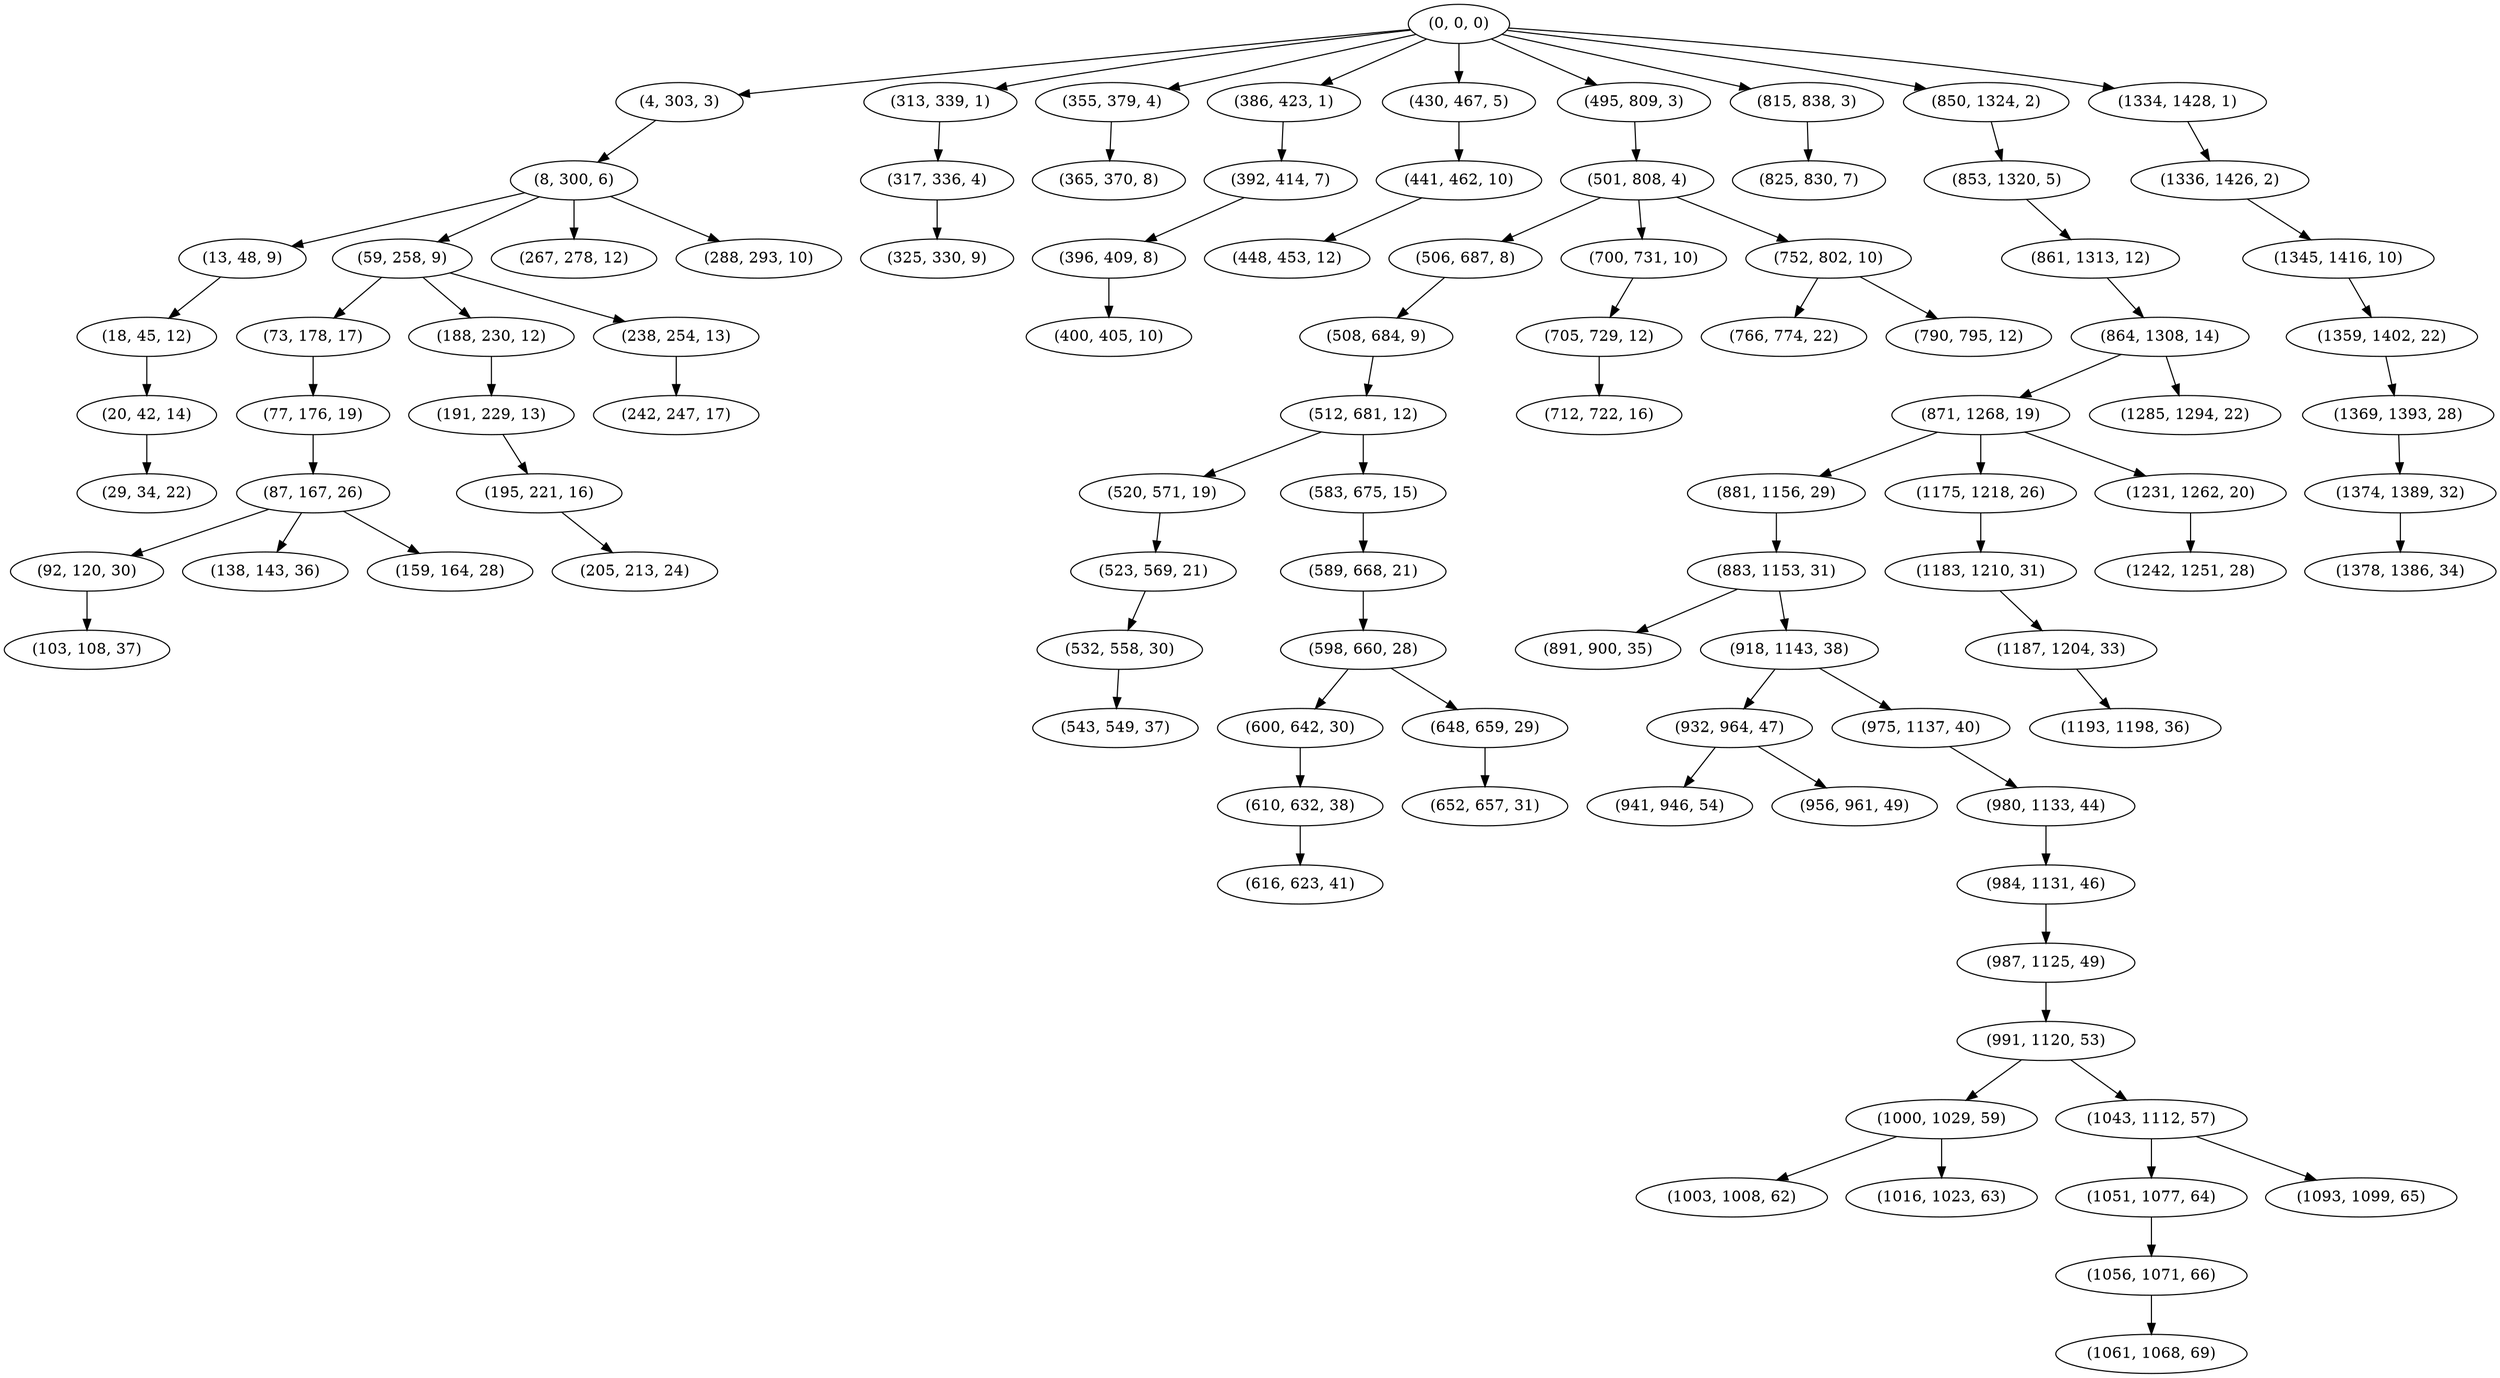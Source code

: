 digraph tree {
    "(0, 0, 0)";
    "(4, 303, 3)";
    "(8, 300, 6)";
    "(13, 48, 9)";
    "(18, 45, 12)";
    "(20, 42, 14)";
    "(29, 34, 22)";
    "(59, 258, 9)";
    "(73, 178, 17)";
    "(77, 176, 19)";
    "(87, 167, 26)";
    "(92, 120, 30)";
    "(103, 108, 37)";
    "(138, 143, 36)";
    "(159, 164, 28)";
    "(188, 230, 12)";
    "(191, 229, 13)";
    "(195, 221, 16)";
    "(205, 213, 24)";
    "(238, 254, 13)";
    "(242, 247, 17)";
    "(267, 278, 12)";
    "(288, 293, 10)";
    "(313, 339, 1)";
    "(317, 336, 4)";
    "(325, 330, 9)";
    "(355, 379, 4)";
    "(365, 370, 8)";
    "(386, 423, 1)";
    "(392, 414, 7)";
    "(396, 409, 8)";
    "(400, 405, 10)";
    "(430, 467, 5)";
    "(441, 462, 10)";
    "(448, 453, 12)";
    "(495, 809, 3)";
    "(501, 808, 4)";
    "(506, 687, 8)";
    "(508, 684, 9)";
    "(512, 681, 12)";
    "(520, 571, 19)";
    "(523, 569, 21)";
    "(532, 558, 30)";
    "(543, 549, 37)";
    "(583, 675, 15)";
    "(589, 668, 21)";
    "(598, 660, 28)";
    "(600, 642, 30)";
    "(610, 632, 38)";
    "(616, 623, 41)";
    "(648, 659, 29)";
    "(652, 657, 31)";
    "(700, 731, 10)";
    "(705, 729, 12)";
    "(712, 722, 16)";
    "(752, 802, 10)";
    "(766, 774, 22)";
    "(790, 795, 12)";
    "(815, 838, 3)";
    "(825, 830, 7)";
    "(850, 1324, 2)";
    "(853, 1320, 5)";
    "(861, 1313, 12)";
    "(864, 1308, 14)";
    "(871, 1268, 19)";
    "(881, 1156, 29)";
    "(883, 1153, 31)";
    "(891, 900, 35)";
    "(918, 1143, 38)";
    "(932, 964, 47)";
    "(941, 946, 54)";
    "(956, 961, 49)";
    "(975, 1137, 40)";
    "(980, 1133, 44)";
    "(984, 1131, 46)";
    "(987, 1125, 49)";
    "(991, 1120, 53)";
    "(1000, 1029, 59)";
    "(1003, 1008, 62)";
    "(1016, 1023, 63)";
    "(1043, 1112, 57)";
    "(1051, 1077, 64)";
    "(1056, 1071, 66)";
    "(1061, 1068, 69)";
    "(1093, 1099, 65)";
    "(1175, 1218, 26)";
    "(1183, 1210, 31)";
    "(1187, 1204, 33)";
    "(1193, 1198, 36)";
    "(1231, 1262, 20)";
    "(1242, 1251, 28)";
    "(1285, 1294, 22)";
    "(1334, 1428, 1)";
    "(1336, 1426, 2)";
    "(1345, 1416, 10)";
    "(1359, 1402, 22)";
    "(1369, 1393, 28)";
    "(1374, 1389, 32)";
    "(1378, 1386, 34)";
    "(0, 0, 0)" -> "(4, 303, 3)";
    "(0, 0, 0)" -> "(313, 339, 1)";
    "(0, 0, 0)" -> "(355, 379, 4)";
    "(0, 0, 0)" -> "(386, 423, 1)";
    "(0, 0, 0)" -> "(430, 467, 5)";
    "(0, 0, 0)" -> "(495, 809, 3)";
    "(0, 0, 0)" -> "(815, 838, 3)";
    "(0, 0, 0)" -> "(850, 1324, 2)";
    "(0, 0, 0)" -> "(1334, 1428, 1)";
    "(4, 303, 3)" -> "(8, 300, 6)";
    "(8, 300, 6)" -> "(13, 48, 9)";
    "(8, 300, 6)" -> "(59, 258, 9)";
    "(8, 300, 6)" -> "(267, 278, 12)";
    "(8, 300, 6)" -> "(288, 293, 10)";
    "(13, 48, 9)" -> "(18, 45, 12)";
    "(18, 45, 12)" -> "(20, 42, 14)";
    "(20, 42, 14)" -> "(29, 34, 22)";
    "(59, 258, 9)" -> "(73, 178, 17)";
    "(59, 258, 9)" -> "(188, 230, 12)";
    "(59, 258, 9)" -> "(238, 254, 13)";
    "(73, 178, 17)" -> "(77, 176, 19)";
    "(77, 176, 19)" -> "(87, 167, 26)";
    "(87, 167, 26)" -> "(92, 120, 30)";
    "(87, 167, 26)" -> "(138, 143, 36)";
    "(87, 167, 26)" -> "(159, 164, 28)";
    "(92, 120, 30)" -> "(103, 108, 37)";
    "(188, 230, 12)" -> "(191, 229, 13)";
    "(191, 229, 13)" -> "(195, 221, 16)";
    "(195, 221, 16)" -> "(205, 213, 24)";
    "(238, 254, 13)" -> "(242, 247, 17)";
    "(313, 339, 1)" -> "(317, 336, 4)";
    "(317, 336, 4)" -> "(325, 330, 9)";
    "(355, 379, 4)" -> "(365, 370, 8)";
    "(386, 423, 1)" -> "(392, 414, 7)";
    "(392, 414, 7)" -> "(396, 409, 8)";
    "(396, 409, 8)" -> "(400, 405, 10)";
    "(430, 467, 5)" -> "(441, 462, 10)";
    "(441, 462, 10)" -> "(448, 453, 12)";
    "(495, 809, 3)" -> "(501, 808, 4)";
    "(501, 808, 4)" -> "(506, 687, 8)";
    "(501, 808, 4)" -> "(700, 731, 10)";
    "(501, 808, 4)" -> "(752, 802, 10)";
    "(506, 687, 8)" -> "(508, 684, 9)";
    "(508, 684, 9)" -> "(512, 681, 12)";
    "(512, 681, 12)" -> "(520, 571, 19)";
    "(512, 681, 12)" -> "(583, 675, 15)";
    "(520, 571, 19)" -> "(523, 569, 21)";
    "(523, 569, 21)" -> "(532, 558, 30)";
    "(532, 558, 30)" -> "(543, 549, 37)";
    "(583, 675, 15)" -> "(589, 668, 21)";
    "(589, 668, 21)" -> "(598, 660, 28)";
    "(598, 660, 28)" -> "(600, 642, 30)";
    "(598, 660, 28)" -> "(648, 659, 29)";
    "(600, 642, 30)" -> "(610, 632, 38)";
    "(610, 632, 38)" -> "(616, 623, 41)";
    "(648, 659, 29)" -> "(652, 657, 31)";
    "(700, 731, 10)" -> "(705, 729, 12)";
    "(705, 729, 12)" -> "(712, 722, 16)";
    "(752, 802, 10)" -> "(766, 774, 22)";
    "(752, 802, 10)" -> "(790, 795, 12)";
    "(815, 838, 3)" -> "(825, 830, 7)";
    "(850, 1324, 2)" -> "(853, 1320, 5)";
    "(853, 1320, 5)" -> "(861, 1313, 12)";
    "(861, 1313, 12)" -> "(864, 1308, 14)";
    "(864, 1308, 14)" -> "(871, 1268, 19)";
    "(864, 1308, 14)" -> "(1285, 1294, 22)";
    "(871, 1268, 19)" -> "(881, 1156, 29)";
    "(871, 1268, 19)" -> "(1175, 1218, 26)";
    "(871, 1268, 19)" -> "(1231, 1262, 20)";
    "(881, 1156, 29)" -> "(883, 1153, 31)";
    "(883, 1153, 31)" -> "(891, 900, 35)";
    "(883, 1153, 31)" -> "(918, 1143, 38)";
    "(918, 1143, 38)" -> "(932, 964, 47)";
    "(918, 1143, 38)" -> "(975, 1137, 40)";
    "(932, 964, 47)" -> "(941, 946, 54)";
    "(932, 964, 47)" -> "(956, 961, 49)";
    "(975, 1137, 40)" -> "(980, 1133, 44)";
    "(980, 1133, 44)" -> "(984, 1131, 46)";
    "(984, 1131, 46)" -> "(987, 1125, 49)";
    "(987, 1125, 49)" -> "(991, 1120, 53)";
    "(991, 1120, 53)" -> "(1000, 1029, 59)";
    "(991, 1120, 53)" -> "(1043, 1112, 57)";
    "(1000, 1029, 59)" -> "(1003, 1008, 62)";
    "(1000, 1029, 59)" -> "(1016, 1023, 63)";
    "(1043, 1112, 57)" -> "(1051, 1077, 64)";
    "(1043, 1112, 57)" -> "(1093, 1099, 65)";
    "(1051, 1077, 64)" -> "(1056, 1071, 66)";
    "(1056, 1071, 66)" -> "(1061, 1068, 69)";
    "(1175, 1218, 26)" -> "(1183, 1210, 31)";
    "(1183, 1210, 31)" -> "(1187, 1204, 33)";
    "(1187, 1204, 33)" -> "(1193, 1198, 36)";
    "(1231, 1262, 20)" -> "(1242, 1251, 28)";
    "(1334, 1428, 1)" -> "(1336, 1426, 2)";
    "(1336, 1426, 2)" -> "(1345, 1416, 10)";
    "(1345, 1416, 10)" -> "(1359, 1402, 22)";
    "(1359, 1402, 22)" -> "(1369, 1393, 28)";
    "(1369, 1393, 28)" -> "(1374, 1389, 32)";
    "(1374, 1389, 32)" -> "(1378, 1386, 34)";
}
